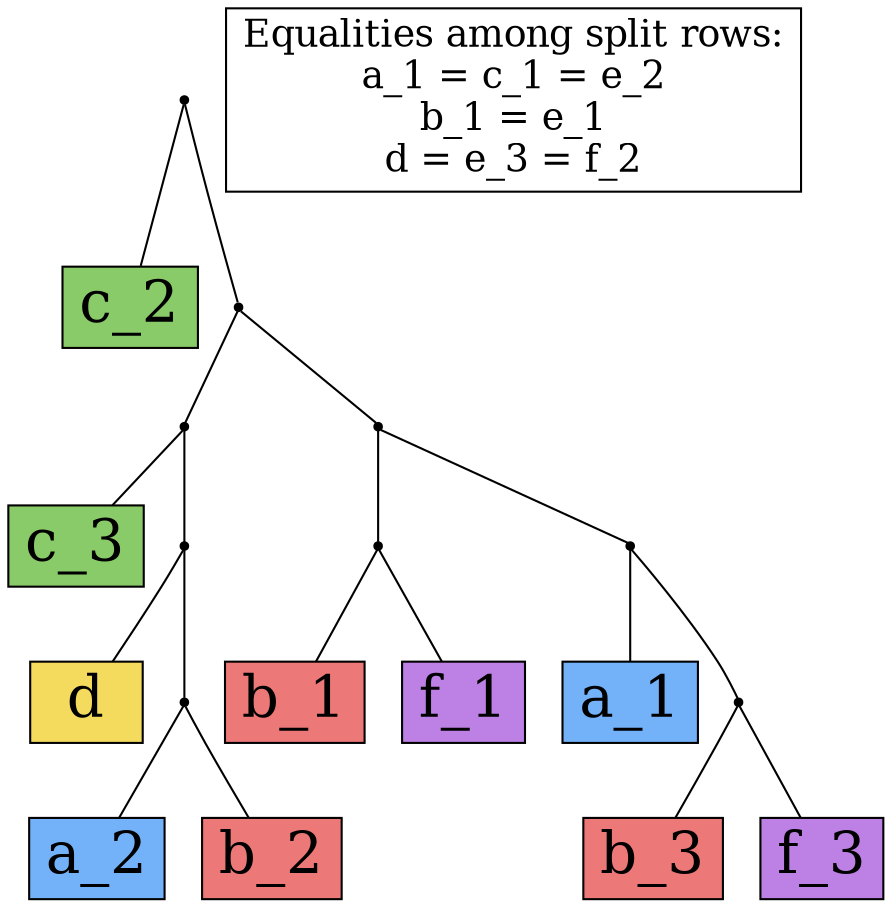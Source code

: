 digraph {
a_1[label="a_1",shape=box,style=filled,fontsize=28,fillcolor="#73B2F9"];
a_2[label="a_2",shape=box,style=filled,fontsize=28,fillcolor="#73B2F9"];
b_1[label="b_1",shape=box,style=filled,fontsize=28,fillcolor="#EC7877"];
b_2[label="b_2",shape=box,style=filled,fontsize=28,fillcolor="#EC7877"];
b_3[label="b_3",shape=box,style=filled,fontsize=28,fillcolor="#EC7877"];
c_2[label="c_2",shape=box,style=filled,fontsize=28,fillcolor="#8ACB69"];
c_3[label="c_3",shape=box,style=filled,fontsize=28,fillcolor="#8ACB69"];
d[label="d",shape=box,style=filled,fontsize=28,fillcolor="#F5DB5D"];
f_1[label="f_1",shape=box,style=filled,fontsize=28,fillcolor="#BD80E5"];
f_3[label="f_3",shape=box,style=filled,fontsize=28,fillcolor="#BD80E5"];
legend[label="Equalities among split rows:
a_1 = c_1 = e_2
b_1 = e_1
d = e_3 = f_2
",shape=box,fontsize=18];
Int0[shape=point,style=filled,fillcolor=black,label=""];
Int0 -> a_2[arrowhead=none];
Int0 -> b_2[arrowhead=none];
Int1[shape=point,style=filled,fillcolor=black,label=""];
Int1 -> d[arrowhead=none];
Int1 -> Int0[arrowhead=none];
Int2[shape=point,style=filled,fillcolor=black,label=""];
Int2 -> b_3[arrowhead=none];
Int2 -> f_3[arrowhead=none];
Int3[shape=point,style=filled,fillcolor=black,label=""];
Int3 -> c_3[arrowhead=none];
Int3 -> Int1[arrowhead=none];
Int4[shape=point,style=filled,fillcolor=black,label=""];
Int4 -> b_1[arrowhead=none];
Int4 -> f_1[arrowhead=none];
Int5[shape=point,style=filled,fillcolor=black,label=""];
Int5 -> a_1[arrowhead=none];
Int5 -> Int2[arrowhead=none];
Int6[shape=point,style=filled,fillcolor=black,label=""];
Int6 -> Int4[arrowhead=none];
Int6 -> Int5[arrowhead=none];
Int7[shape=point,style=filled,fillcolor=black,label=""];
Int7 -> Int3[arrowhead=none];
Int7 -> Int6[arrowhead=none];
Int8[shape=point,style=filled,fillcolor=black,label=""];
Int8 -> c_2[arrowhead=none];
Int8 -> Int7[arrowhead=none];
}
